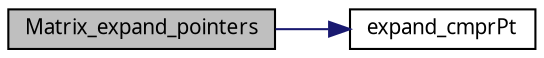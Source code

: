digraph G
{
  edge [fontname="FreeSans.ttf",fontsize=10,labelfontname="FreeSans.ttf",labelfontsize=10];
  node [fontname="FreeSans.ttf",fontsize=10,shape=record];
  rankdir=LR;
  Node1 [label="Matrix_expand_pointers",height=0.2,width=0.4,color="black", fillcolor="grey75", style="filled" fontcolor="black"];
  Node1 -> Node2 [color="midnightblue",fontsize=10,style="solid",fontname="FreeSans.ttf"];
  Node2 [label="expand_cmprPt",height=0.2,width=0.4,color="black", fillcolor="white", style="filled",URL="$Mutils_8h.html#1a3b55b173f7d329b6309e56dea20024",tooltip="Expand compressed pointers in the array mp into a full set of indices in the array..."];
}
